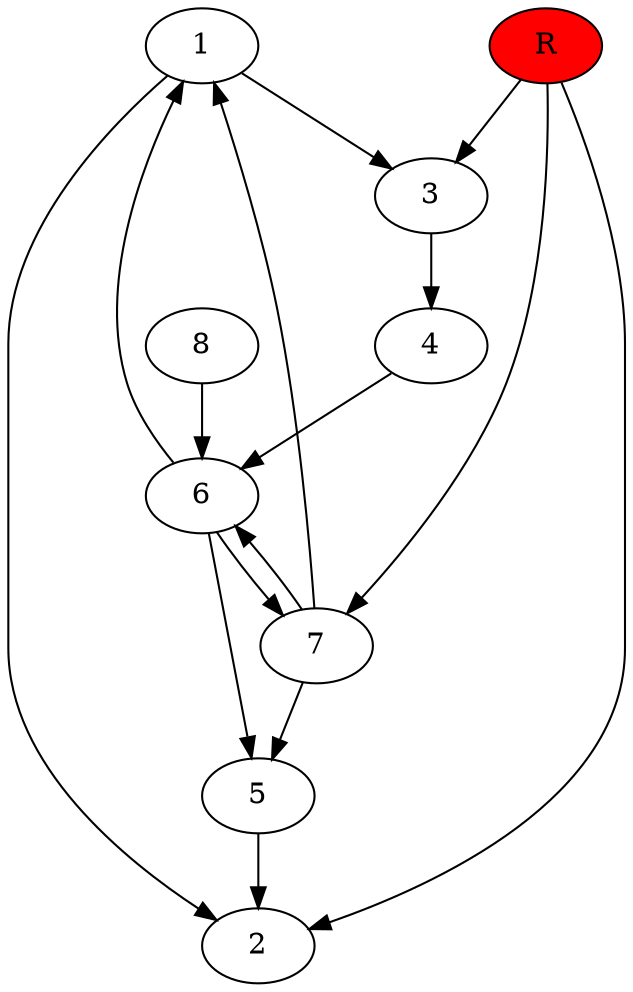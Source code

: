 digraph prb39398 {
	1
	2
	3
	4
	5
	6
	7
	8
	R [fillcolor="#ff0000" style=filled]
	1 -> 2
	1 -> 3
	3 -> 4
	4 -> 6
	5 -> 2
	6 -> 1
	6 -> 5
	6 -> 7
	7 -> 1
	7 -> 5
	7 -> 6
	8 -> 6
	R -> 2
	R -> 3
	R -> 7
}
